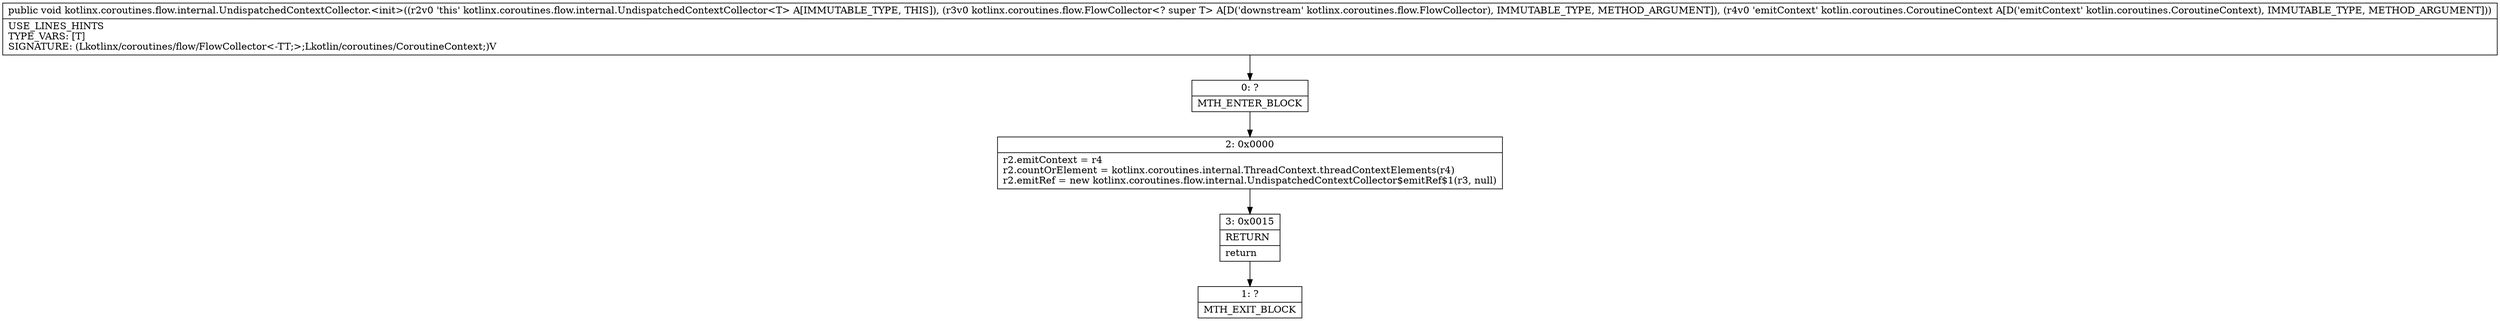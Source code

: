 digraph "CFG forkotlinx.coroutines.flow.internal.UndispatchedContextCollector.\<init\>(Lkotlinx\/coroutines\/flow\/FlowCollector;Lkotlin\/coroutines\/CoroutineContext;)V" {
Node_0 [shape=record,label="{0\:\ ?|MTH_ENTER_BLOCK\l}"];
Node_2 [shape=record,label="{2\:\ 0x0000|r2.emitContext = r4\lr2.countOrElement = kotlinx.coroutines.internal.ThreadContext.threadContextElements(r4)\lr2.emitRef = new kotlinx.coroutines.flow.internal.UndispatchedContextCollector$emitRef$1(r3, null)\l}"];
Node_3 [shape=record,label="{3\:\ 0x0015|RETURN\l|return\l}"];
Node_1 [shape=record,label="{1\:\ ?|MTH_EXIT_BLOCK\l}"];
MethodNode[shape=record,label="{public void kotlinx.coroutines.flow.internal.UndispatchedContextCollector.\<init\>((r2v0 'this' kotlinx.coroutines.flow.internal.UndispatchedContextCollector\<T\> A[IMMUTABLE_TYPE, THIS]), (r3v0 kotlinx.coroutines.flow.FlowCollector\<? super T\> A[D('downstream' kotlinx.coroutines.flow.FlowCollector), IMMUTABLE_TYPE, METHOD_ARGUMENT]), (r4v0 'emitContext' kotlin.coroutines.CoroutineContext A[D('emitContext' kotlin.coroutines.CoroutineContext), IMMUTABLE_TYPE, METHOD_ARGUMENT]))  | USE_LINES_HINTS\lTYPE_VARS: [T]\lSIGNATURE: (Lkotlinx\/coroutines\/flow\/FlowCollector\<\-TT;\>;Lkotlin\/coroutines\/CoroutineContext;)V\l}"];
MethodNode -> Node_0;Node_0 -> Node_2;
Node_2 -> Node_3;
Node_3 -> Node_1;
}

